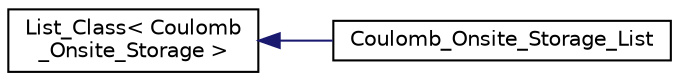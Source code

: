 digraph "Graphical Class Hierarchy"
{
  edge [fontname="Helvetica",fontsize="10",labelfontname="Helvetica",labelfontsize="10"];
  node [fontname="Helvetica",fontsize="10",shape=record];
  rankdir="LR";
  Node1 [label="List_Class\< Coulomb\l_Onsite_Storage \>",height=0.2,width=0.4,color="black", fillcolor="white", style="filled",URL="$classList__Class.html"];
  Node1 -> Node2 [dir="back",color="midnightblue",fontsize="10",style="solid",fontname="Helvetica"];
  Node2 [label="Coulomb_Onsite_Storage_List",height=0.2,width=0.4,color="black", fillcolor="white", style="filled",URL="$classCoulomb__Onsite__Storage__List.html"];
}
